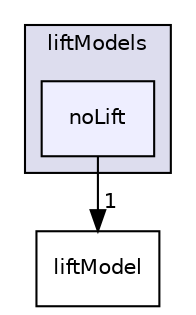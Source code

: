 digraph "noLift" {
  bgcolor=transparent;
  compound=true
  node [ fontsize="10", fontname="Helvetica"];
  edge [ labelfontsize="10", labelfontname="Helvetica"];
  subgraph clusterdir_9ef57d7ea63aa964b2b216d2f1462035 {
    graph [ bgcolor="#ddddee", pencolor="black", label="liftModels" fontname="Helvetica", fontsize="10", URL="dir_9ef57d7ea63aa964b2b216d2f1462035.html"]
  dir_84fe602234aa6b3441b1710e689bc434 [shape=box, label="noLift", style="filled", fillcolor="#eeeeff", pencolor="black", URL="dir_84fe602234aa6b3441b1710e689bc434.html"];
  }
  dir_d58027bd0287182b59a4669c44a2f50c [shape=box label="liftModel" URL="dir_d58027bd0287182b59a4669c44a2f50c.html"];
  dir_84fe602234aa6b3441b1710e689bc434->dir_d58027bd0287182b59a4669c44a2f50c [headlabel="1", labeldistance=1.5 headhref="dir_000161_000120.html"];
}
